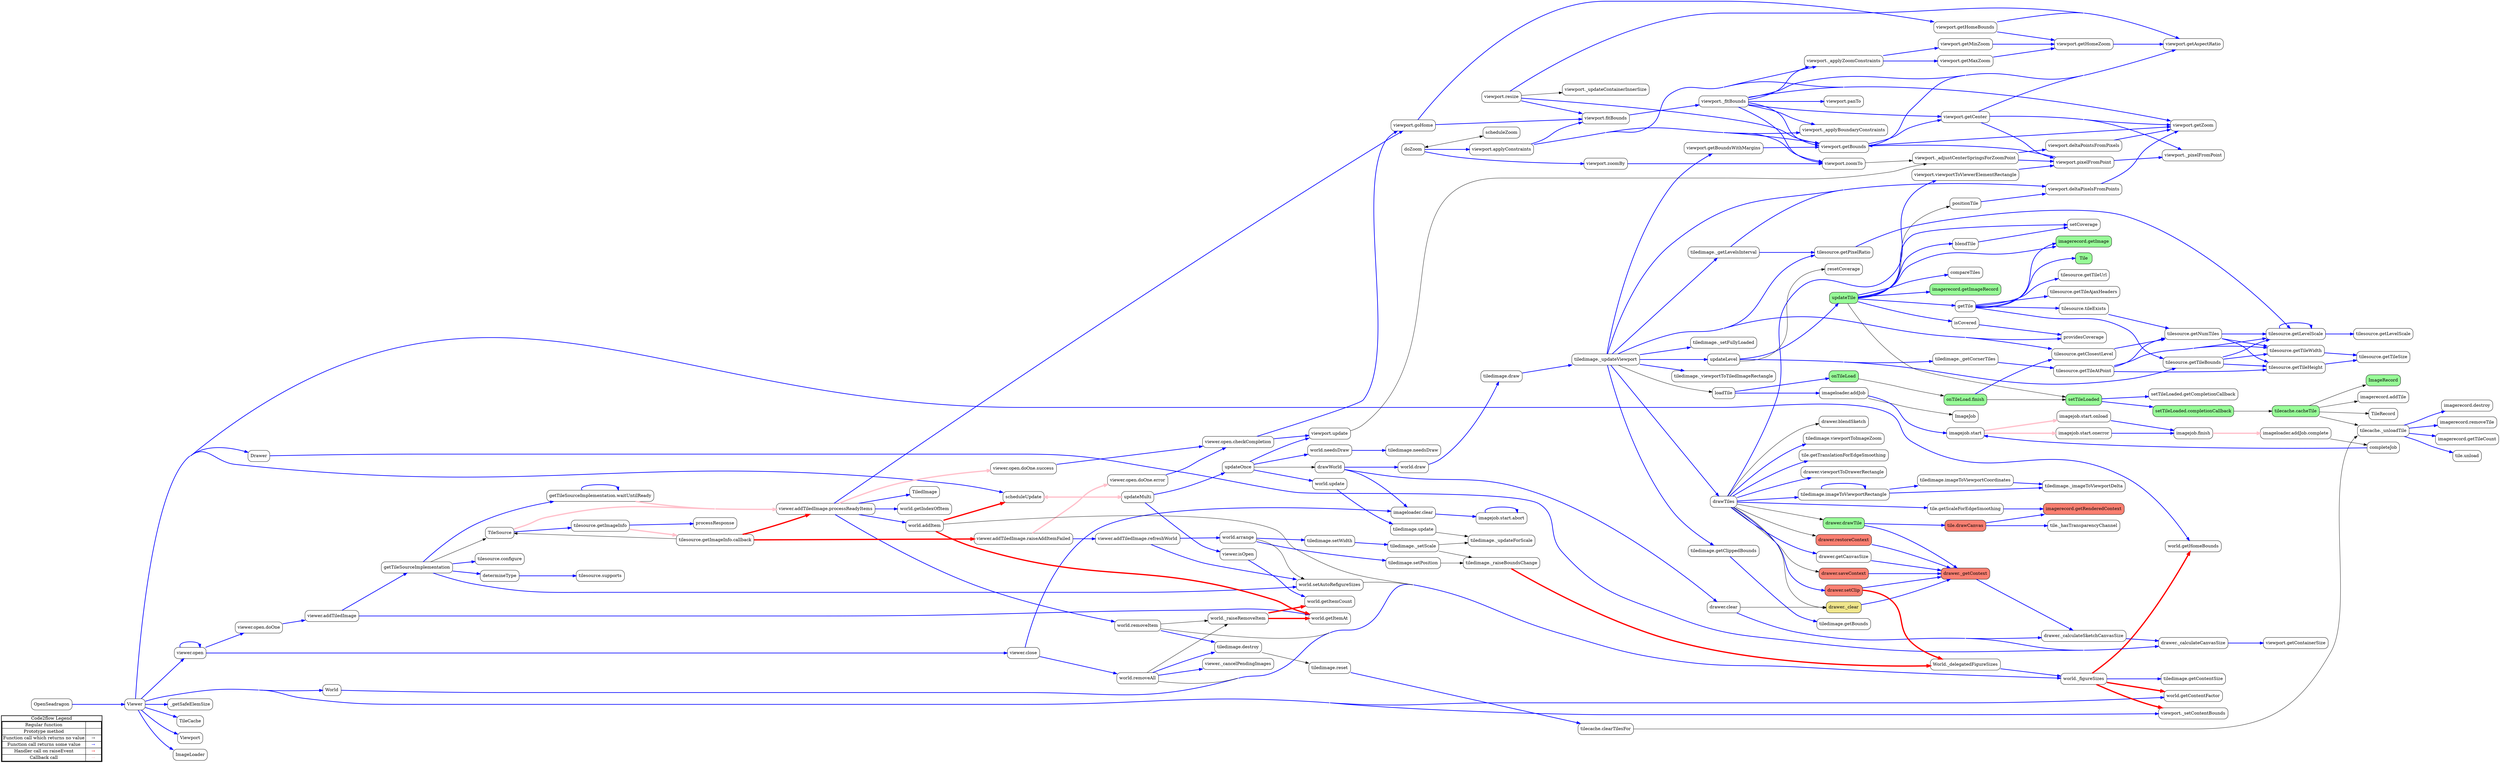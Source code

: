 digraph G {
clusterrank = "global"
ranksep = 1
mclimit = 500
spines = "curved"
rankdir = "LR"
dpi = 55;
concentrate = true;
			subgraph legend{
			rank = min;
			label = "legend";
			Legend [shape=none, margin=0, label = <
				<table cellspacing="0" cellpadding="0" border="1"><tr><td>Code2flow Legend</td></tr><tr><td>
				<table cellspacing="0">
				<tr><td>Regular function</td><td width="50px"></td></tr>
				<tr><td>Prototype method</td><td bgcolor='white'></td></tr>
				<tr><td>Function call which returns no value</td><td>&#8594;</td></tr>
				<tr><td>Function call returns some value</td><td><font color='blue'>&#8594;</font></td></tr>
				<tr><td>Handler call on raiseEvent</td><td><font color='red'>&#8594;</font></td></tr>
                <tr><td>Callback call</td><td><font color='pink'>&#8594;</font></td></tr>
				</table></td></tr></table>
				>];}

node2 [splines=ortho shape = "rect" style = "rounded" label = "OpenSeadragon" ];
















node52 [splines=ortho shape = "rect" style = "rounded" label = "TiledImage" ];
node55 [splines=ortho shape = "rect" style = "rounded,filled" fillcolor = "white" label = "tiledimage.needsDraw" ];
node57 [splines=ortho shape = "rect" style = "rounded,filled" fillcolor = "white" label = "tiledimage._setFullyLoaded" ];
node59 [splines=ortho shape = "rect" style = "rounded,filled" fillcolor = "white" label = "tiledimage.reset" ];
node61 [splines=ortho shape = "rect" style = "rounded,filled" fillcolor = "white" label = "tiledimage.update" ];
node63 [splines=ortho shape = "rect" style = "rounded,filled" fillcolor = "white" label = "tiledimage.draw" ];
node65 [splines=ortho shape = "rect" style = "rounded,filled" fillcolor = "white" label = "tiledimage.destroy" ];
node67 [splines=ortho shape = "rect" style = "rounded,filled" fillcolor = "white" label = "tiledimage.getBounds" ];
node69 [splines=ortho shape = "rect" style = "rounded,filled" fillcolor = "white" label = "tiledimage.getClippedBounds" ];
node71 [splines=ortho shape = "rect" style = "rounded,filled" fillcolor = "white" label = "tiledimage.getContentSize" ];
node73 [splines=ortho shape = "rect" style = "rounded,filled" fillcolor = "white" label = "tiledimage._imageToViewportDelta" ];
node75 [splines=ortho shape = "rect" style = "rounded,filled" fillcolor = "white" label = "tiledimage.imageToViewportCoordinates" ];
node77 [splines=ortho shape = "rect" style = "rounded,filled" fillcolor = "white" label = "tiledimage.imageToViewportRectangle" ];
node79 [splines=ortho shape = "rect" style = "rounded,filled" fillcolor = "white" label = "tiledimage._viewportToTiledImageRectangle" ];
node81 [splines=ortho shape = "rect" style = "rounded,filled" fillcolor = "white" label = "tiledimage.viewportToImageZoom" ];
node83 [splines=ortho shape = "rect" style = "rounded,filled" fillcolor = "white" label = "tiledimage.setPosition" ];
node85 [splines=ortho shape = "rect" style = "rounded,filled" fillcolor = "white" label = "tiledimage.setWidth" ];
node87 [splines=ortho shape = "rect" style = "rounded,filled" fillcolor = "white" label = "tiledimage._setScale" ];
node89 [splines=ortho shape = "rect" style = "rounded,filled" fillcolor = "white" label = "tiledimage._updateForScale" ];
node91 [splines=ortho shape = "rect" style = "rounded,filled" fillcolor = "white" label = "tiledimage._raiseBoundsChange" ];
node93 [splines=ortho shape = "rect" style = "rounded,filled" fillcolor = "white" label = "tiledimage._getLevelsInterval" ];
node96 [splines=ortho shape = "rect" style = "rounded,filled" fillcolor = "white" label = "tiledimage._updateViewport" ];
node98 [splines=ortho shape = "rect" style = "rounded,filled" fillcolor = "white" label = "tiledimage._getCornerTiles" ];
node100 [splines=ortho shape = "rect" style = "rounded" label = "updateLevel" ];
node102 [splines=ortho shape = "rect" style = "rounded,filled" fillcolor = "palegreen" label = "updateTile" ];
node104 [splines=ortho shape = "rect" style = "rounded" label = "getTile" ];
node106 [splines=ortho shape = "rect" style = "rounded" label = "loadTile" ];
node110 [splines=ortho shape = "rect" style = "rounded,filled" fillcolor = "palegreen" label = "onTileLoad" ];
node109 [splines=ortho shape = "rect" style = "rounded,filled" fillcolor = "palegreen" label = "onTileLoad.finish" ];
node116 [splines=ortho shape = "rect" style = "rounded,filled" fillcolor = "palegreen" label = "setTileLoaded" ];
node113 [splines=ortho shape = "rect" style = "rounded" label = "setTileLoaded.getCompletionCallback" ];
node115 [splines=ortho shape = "rect" style = "rounded,filled" fillcolor = "palegreen" label = "setTileLoaded.completionCallback" ];
node118 [splines=ortho shape = "rect" style = "rounded" label = "positionTile" ];
node120 [splines=ortho shape = "rect" style = "rounded" label = "blendTile" ];
node122 [splines=ortho shape = "rect" style = "rounded" label = "providesCoverage" ];
node124 [splines=ortho shape = "rect" style = "rounded" label = "isCovered" ];
node126 [splines=ortho shape = "rect" style = "rounded" label = "setCoverage" ];
node128 [splines=ortho shape = "rect" style = "rounded" label = "resetCoverage" ];
node130 [splines=ortho shape = "rect" style = "rounded" label = "compareTiles" ];
node132 [splines=ortho shape = "rect" style = "rounded" label = "drawTiles" ];

node143 [splines=ortho shape = "rect" style = "rounded" label = "Viewer" ];
node146 [splines=ortho shape = "rect" style = "rounded,filled" fillcolor = "white" label = "viewer.isOpen" ];
node156 [splines=ortho shape = "rect" style = "rounded,filled" fillcolor = "white" label = "viewer.open" ];
node149 [splines=ortho shape = "rect" style = "rounded" label = "viewer.open.checkCompletion" ];
node155 [splines=ortho shape = "rect" style = "rounded" label = "viewer.open.doOne" ];
node152 [splines=ortho shape = "rect" style = "rounded" label = "viewer.open.doOne.success" ];
node154 [splines=ortho shape = "rect" style = "rounded" label = "viewer.open.doOne.error" ];
node158 [splines=ortho shape = "rect" style = "rounded,filled" fillcolor = "white" label = "viewer.close" ];
node167 [splines=ortho shape = "rect" style = "rounded,filled" fillcolor = "white" label = "viewer.addTiledImage" ];
node162 [splines=ortho shape = "rect" style = "rounded" label = "viewer.addTiledImage.raiseAddItemFailed" ];
node164 [splines=ortho shape = "rect" style = "rounded" label = "viewer.addTiledImage.refreshWorld" ];
node166 [splines=ortho shape = "rect" style = "rounded" label = "viewer.addTiledImage.processReadyItems" ];
node169 [splines=ortho shape = "rect" style = "rounded,filled" fillcolor = "white" label = "viewer._cancelPendingImages" ];
node171 [splines=ortho shape = "rect" style = "rounded" label = "_getSafeElemSize" ];
node177 [splines=ortho shape = "rect" style = "rounded" label = "getTileSourceImplementation" ];
node174 [splines=ortho shape = "rect" style = "rounded" label = "getTileSourceImplementation.waitUntilReady" ];
node181 [splines=ortho shape = "rect" style = "rounded" label = "scheduleUpdate" ];
node183 [splines=ortho shape = "rect" style = "rounded" label = "updateMulti" ];
node185 [splines=ortho shape = "rect" style = "rounded" label = "updateOnce" ];
node187 [splines=ortho shape = "rect" style = "rounded" label = "drawWorld" ];
node189 [splines=ortho shape = "rect" style = "rounded" label = "scheduleZoom" ];
node191 [splines=ortho shape = "rect" style = "rounded" label = "doZoom" ];

node199 [splines=ortho shape = "rect" style = "rounded" label = "World" ];
node198 [splines=ortho shape = "rect" style = "rounded" label = "World._delegatedFigureSizes" ];
node202 [splines=ortho shape = "rect" style = "rounded,filled" fillcolor = "white" label = "world.addItem" ];
node204 [splines=ortho shape = "rect" style = "rounded,filled" fillcolor = "white" label = "world.getItemAt" ];
node206 [splines=ortho shape = "rect" style = "rounded,filled" fillcolor = "white" label = "world.getIndexOfItem" ];
node208 [splines=ortho shape = "rect" style = "rounded,filled" fillcolor = "white" label = "world.getItemCount" ];
node210 [splines=ortho shape = "rect" style = "rounded,filled" fillcolor = "white" label = "world.removeItem" ];
node212 [splines=ortho shape = "rect" style = "rounded,filled" fillcolor = "white" label = "world.removeAll" ];
node214 [splines=ortho shape = "rect" style = "rounded,filled" fillcolor = "white" label = "world.update" ];
node216 [splines=ortho shape = "rect" style = "rounded,filled" fillcolor = "white" label = "world.draw" ];
node218 [splines=ortho shape = "rect" style = "rounded,filled" fillcolor = "white" label = "world.needsDraw" ];
node220 [splines=ortho shape = "rect" style = "rounded,filled" fillcolor = "white" label = "world.getHomeBounds" ];
node222 [splines=ortho shape = "rect" style = "rounded,filled" fillcolor = "white" label = "world.getContentFactor" ];
node224 [splines=ortho shape = "rect" style = "rounded,filled" fillcolor = "white" label = "world.setAutoRefigureSizes" ];
node226 [splines=ortho shape = "rect" style = "rounded,filled" fillcolor = "white" label = "world.arrange" ];
node228 [splines=ortho shape = "rect" style = "rounded,filled" fillcolor = "white" label = "world._figureSizes" ];
node230 [splines=ortho shape = "rect" style = "rounded,filled" fillcolor = "white" label = "world._raiseRemoveItem" ];













node280 [splines=ortho shape = "rect" style = "rounded" label = "TileCache" ];
node263 [splines=ortho shape = "rect" style = "rounded" label = "TileRecord" ];
node265 [splines=ortho shape = "rect" style = "rounded,filled" fillcolor = "palegreen" label = "ImageRecord" ];
node268 [splines=ortho shape = "rect" style = "rounded,filled" fillcolor = "white" label = "imagerecord.destroy" ];
node270 [splines=ortho shape = "rect" style = "rounded,filled" fillcolor = "palegreen" label = "imagerecord.getImage" ];
node272 [splines=ortho shape = "rect" style = "rounded,filled" fillcolor = "salmon" label = "imagerecord.getRenderedContext" ];
node274 [splines=ortho shape = "rect" style = "rounded,filled" fillcolor = "white" label = "imagerecord.addTile" ];
node276 [splines=ortho shape = "rect" style = "rounded,filled" fillcolor = "white" label = "imagerecord.removeTile" ];
node278 [splines=ortho shape = "rect" style = "rounded,filled" fillcolor = "white" label = "imagerecord.getTileCount" ];
node283 [splines=ortho shape = "rect" style = "rounded,filled" fillcolor = "palegreen" label = "tilecache.cacheTile" ];
node285 [splines=ortho shape = "rect" style = "rounded,filled" fillcolor = "white" label = "tilecache.clearTilesFor" ];
node287 [splines=ortho shape = "rect" style = "rounded,filled" fillcolor = "palegreen" label = "imagerecord.getImageRecord" ];
node289 [splines=ortho shape = "rect" style = "rounded,filled" fillcolor = "white" label = "tilecache._unloadTile" ];

node295 [splines=ortho shape = "rect" style = "rounded" label = "TileSource" ];
node298 [splines=ortho shape = "rect" style = "rounded,filled" fillcolor = "white" label = "tilesource.getTileSize" ];
node300 [splines=ortho shape = "rect" style = "rounded,filled" fillcolor = "white" label = "tilesource.getTileWidth" ];
node302 [splines=ortho shape = "rect" style = "rounded,filled" fillcolor = "white" label = "tilesource.getTileHeight" ];
node307 [splines=ortho shape = "rect" style = "rounded,filled" fillcolor = "white" label = "tilesource.getLevelScale" ];
node306 [splines=ortho shape = "rect" style = "rounded,filled" fillcolor = "white" label = "tilesource.getLevelScale" ];
node309 [splines=ortho shape = "rect" style = "rounded,filled" fillcolor = "white" label = "tilesource.getNumTiles" ];
node311 [splines=ortho shape = "rect" style = "rounded,filled" fillcolor = "white" label = "tilesource.getPixelRatio" ];
node313 [splines=ortho shape = "rect" style = "rounded,filled" fillcolor = "white" label = "tilesource.getClosestLevel" ];
node315 [splines=ortho shape = "rect" style = "rounded,filled" fillcolor = "white" label = "tilesource.getTileAtPoint" ];
node317 [splines=ortho shape = "rect" style = "rounded,filled" fillcolor = "white" label = "tilesource.getTileBounds" ];
node321 [splines=ortho shape = "rect" style = "rounded,filled" fillcolor = "white" label = "tilesource.getImageInfo" ];
node320 [splines=ortho shape = "rect" style = "rounded" label = "tilesource.getImageInfo.callback" ];
node323 [splines=ortho shape = "rect" style = "rounded,filled" fillcolor = "white" label = "tilesource.supports" ];
node325 [splines=ortho shape = "rect" style = "rounded,filled" fillcolor = "white" label = "tilesource.configure" ];
node327 [splines=ortho shape = "rect" style = "rounded,filled" fillcolor = "white" label = "tilesource.getTileUrl" ];
node329 [splines=ortho shape = "rect" style = "rounded,filled" fillcolor = "white" label = "tilesource.getTileAjaxHeaders" ];
node331 [splines=ortho shape = "rect" style = "rounded,filled" fillcolor = "white" label = "tilesource.tileExists" ];
node333 [splines=ortho shape = "rect" style = "rounded" label = "processResponse" ];
node335 [splines=ortho shape = "rect" style = "rounded" label = "determineType" ];









node363 [splines=ortho shape = "rect" style = "rounded" label = "Viewport" ];
node366 [splines=ortho shape = "rect" style = "rounded,filled" fillcolor = "white" label = "viewport._setContentBounds" ];
node368 [splines=ortho shape = "rect" style = "rounded,filled" fillcolor = "white" label = "viewport.getHomeZoom" ];
node370 [splines=ortho shape = "rect" style = "rounded,filled" fillcolor = "white" label = "viewport.getHomeBounds" ];
node372 [splines=ortho shape = "rect" style = "rounded,filled" fillcolor = "white" label = "viewport.goHome" ];
node374 [splines=ortho shape = "rect" style = "rounded,filled" fillcolor = "white" label = "viewport.getMinZoom" ];
node376 [splines=ortho shape = "rect" style = "rounded,filled" fillcolor = "white" label = "viewport.getMaxZoom" ];
node378 [splines=ortho shape = "rect" style = "rounded,filled" fillcolor = "white" label = "viewport.getAspectRatio" ];
node380 [splines=ortho shape = "rect" style = "rounded,filled" fillcolor = "white" label = "viewport.getContainerSize" ];
node382 [splines=ortho shape = "rect" style = "rounded,filled" fillcolor = "white" label = "viewport.getBounds" ];
node384 [splines=ortho shape = "rect" style = "rounded,filled" fillcolor = "white" label = "viewport.getBoundsWithMargins" ];
node386 [splines=ortho shape = "rect" style = "rounded,filled" fillcolor = "white" label = "viewport.getCenter" ];
node388 [splines=ortho shape = "rect" style = "rounded,filled" fillcolor = "white" label = "viewport.getZoom" ];
node390 [splines=ortho shape = "rect" style = "rounded,filled" fillcolor = "white" label = "viewport._applyZoomConstraints" ];
node392 [splines=ortho shape = "rect" style = "rounded,filled" fillcolor = "white" label = "viewport._applyBoundaryConstraints" ];
node394 [splines=ortho shape = "rect" style = "rounded,filled" fillcolor = "white" label = "viewport.applyConstraints" ];
node396 [splines=ortho shape = "rect" style = "rounded,filled" fillcolor = "white" label = "viewport._fitBounds" ];
node398 [splines=ortho shape = "rect" style = "rounded,filled" fillcolor = "white" label = "viewport.fitBounds" ];
node400 [splines=ortho shape = "rect" style = "rounded,filled" fillcolor = "white" label = "viewport.panTo" ];
node402 [splines=ortho shape = "rect" style = "rounded,filled" fillcolor = "white" label = "viewport.zoomBy" ];
node404 [splines=ortho shape = "rect" style = "rounded,filled" fillcolor = "white" label = "viewport.zoomTo" ];
node406 [splines=ortho shape = "rect" style = "rounded,filled" fillcolor = "white" label = "viewport.resize" ];
node408 [splines=ortho shape = "rect" style = "rounded,filled" fillcolor = "white" label = "viewport._updateContainerInnerSize" ];
node412 [splines=ortho shape = "rect" style = "rounded,filled" fillcolor = "white" label = "viewport.update" ];
node414 [splines=ortho shape = "rect" style = "rounded,filled" fillcolor = "white" label = "viewport._adjustCenterSpringsForZoomPoint" ];
node416 [splines=ortho shape = "rect" style = "rounded,filled" fillcolor = "white" label = "viewport.deltaPixelsFromPoints" ];
node418 [splines=ortho shape = "rect" style = "rounded,filled" fillcolor = "white" label = "viewport.deltaPointsFromPixels" ];
node420 [splines=ortho shape = "rect" style = "rounded,filled" fillcolor = "white" label = "viewport.pixelFromPoint" ];
node422 [splines=ortho shape = "rect" style = "rounded,filled" fillcolor = "white" label = "viewport._pixelFromPoint" ];
node424 [splines=ortho shape = "rect" style = "rounded,filled" fillcolor = "white" label = "viewport.viewportToViewerElementRectangle" ];

node430 [splines=ortho shape = "rect" style = "rounded,filled" fillcolor = "palegreen" label = "Tile" ];
node433 [splines=ortho shape = "rect" style = "rounded,filled" fillcolor = "white" label = "tile._hasTransparencyChannel" ];
node435 [splines=ortho shape = "rect" style = "rounded,filled" fillcolor = "salmon" label = "tile.drawCanvas" ];
node437 [splines=ortho shape = "rect" style = "rounded,filled" fillcolor = "white" label = "tile.getScaleForEdgeSmoothing" ];
node441 [splines=ortho shape = "rect" style = "rounded,filled" fillcolor = "white" label = "tile.getTranslationForEdgeSmoothing" ];
node443 [splines=ortho shape = "rect" style = "rounded,filled" fillcolor = "white" label = "tile.unload" ];

node449 [splines=ortho shape = "rect" style = "rounded" label = "Drawer" ];
node452 [splines=ortho shape = "rect" style = "rounded,filled" fillcolor = "white" label = "drawer.clear" ];
node454 [splines=ortho shape = "rect" style = "rounded,filled" fillcolor = "khaki" label = "drawer._clear" ];
node456 [splines=ortho shape = "rect" style = "rounded,filled" fillcolor = "white" label = "drawer.viewportToDrawerRectangle" ];
node458 [splines=ortho shape = "rect" style = "rounded,filled" fillcolor = "palegreen" label = "drawer.drawTile" ];
node460 [splines=ortho shape = "rect" style = "rounded,filled" fillcolor = "salmon" label = "drawer._getContext" ];
node462 [splines=ortho shape = "rect" style = "rounded,filled" fillcolor = "salmon" label = "drawer.saveContext" ];
node464 [splines=ortho shape = "rect" style = "rounded,filled" fillcolor = "salmon" label = "drawer.restoreContext" ];
node466 [splines=ortho shape = "rect" style = "rounded,filled" fillcolor = "salmon" label = "drawer.setClip" ];
node468 [splines=ortho shape = "rect" style = "rounded,filled" fillcolor = "white" label = "drawer.blendSketch" ];
node470 [splines=ortho shape = "rect" style = "rounded,filled" fillcolor = "white" label = "drawer.getCanvasSize" ];
node472 [splines=ortho shape = "rect" style = "rounded,filled" fillcolor = "white" label = "drawer._calculateCanvasSize" ];
node474 [splines=ortho shape = "rect" style = "rounded,filled" fillcolor = "white" label = "drawer._calculateSketchCanvasSize" ];






















node540 [splines=ortho shape = "rect" style = "rounded" label = "ImageLoader" ];
node525 [splines=ortho shape = "rect" style = "rounded" label = "ImageJob" ];
node536 [splines=ortho shape = "rect" style = "rounded,filled" fillcolor = "white" label = "imagejob.start" ];
node529 [splines=ortho shape = "rect" style = "rounded" label = "imagejob.start.onload" ];
node531 [splines=ortho shape = "rect" style = "rounded" label = "imagejob.start.onerror" ];
node535 [splines=ortho shape = "rect" style = "rounded" label = "imagejob.start.abort" ];
node538 [splines=ortho shape = "rect" style = "rounded,filled" fillcolor = "white" label = "imagejob.finish" ];
node546 [splines=ortho shape = "rect" style = "rounded,filled" fillcolor = "white" label = "imageloader.addJob" ];
node544 [splines=ortho shape = "rect" style = "rounded" label = "imageloader.addJob.complete" ];
node548 [splines=ortho shape = "rect" style = "rounded,filled" fillcolor = "white" label = "imageloader.clear" ];
node550 [splines=ortho shape = "rect" style = "rounded" label = "completeJob" ];

node61 -> node89;
node63 -> node96 [color="blue" penwidth="2"];
node65 -> node59;
node69 -> node67 [color="blue" penwidth="2"];
node75 -> node73 [color="blue" penwidth="2"];
node77 -> node73 [color="blue" penwidth="2"];
node77 -> node75 [color="blue" penwidth="2"];
node83 -> node91;
node85 -> node87 [color="blue" penwidth="2"];
node87 -> node89;
node87 -> node91;
node96 -> node57 [color="blue" penwidth="2"];
node96 -> node69 [color="blue" penwidth="2"];
node96 -> node79 [color="blue" penwidth="2"];
node96 -> node93 [color="blue" penwidth="2"];
node96 -> node100 [color="blue" penwidth="2"];
node96 -> node106;
node96 -> node122 [color="blue" penwidth="2"];
node96 -> node132 [color="blue" penwidth="2"];
node100 -> node102 [color="blue" penwidth="2"];
node100 -> node128;
node102 -> node104 [color="blue" penwidth="2"];
node102 -> node116;
node102 -> node118;
node102 -> node120 [color="blue" penwidth="2"];
node102 -> node124 [color="blue" penwidth="2"];
node102 -> node126 [color="blue" penwidth="2"];
node102 -> node130 [color="blue" penwidth="2"];
node106 -> node110 [color="blue" penwidth="2"];
node109 -> node116;
node120 -> node126 [color="blue" penwidth="2"];
node124 -> node122 [color="blue" penwidth="2"];
node143 -> node171 [color="blue" penwidth="2"];
node143 -> node181 [color="blue" penwidth="2"];
node156 -> node156 [color="blue" penwidth="2"];
node167 -> node177 [color="blue" penwidth="2"];
node177 -> node295;
node183 -> node181 [color="blue" penwidth="2"];
node183 -> node185 [color="blue" penwidth="2"];
node185 -> node187;
node191 -> node189;
node202 -> node228;
node210 -> node228;
node210 -> node230;
node212 -> node228;
node212 -> node230;
node224 -> node228;
node226 -> node224;
node283 -> node263;
node283 -> node265;
node283 -> node289;
node285 -> node289;
node300 -> node298 [color="blue" penwidth="2"];
node302 -> node298 [color="blue" penwidth="2"];
node307 -> node307 [color="blue" penwidth="2"];
node307 -> node306 [color="blue" penwidth="2"];
node309 -> node300 [color="blue" penwidth="2"];
node309 -> node302 [color="blue" penwidth="2"];
node313 -> node309 [color="blue" penwidth="2"];
node315 -> node300 [color="blue" penwidth="2"];
node315 -> node302 [color="blue" penwidth="2"];
node315 -> node309 [color="blue" penwidth="2"];
node317 -> node300 [color="blue" penwidth="2"];
node317 -> node302 [color="blue" penwidth="2"];
node321 -> node333 [color="blue" penwidth="2"];
node320 -> node295;
node331 -> node309 [color="blue" penwidth="2"];

node368 -> node378 [color="blue" penwidth="2"];
node370 -> node368 [color="blue" penwidth="2"];
node370 -> node378 [color="blue" penwidth="2"];
node372 -> node370 [color="blue" penwidth="2"];
node372 -> node398 [color="blue" penwidth="2"];
node374 -> node368 [color="blue" penwidth="2"];
node376 -> node368 [color="blue" penwidth="2"];
node382 -> node378 [color="blue" penwidth="2"];
node382 -> node386 [color="blue" penwidth="2"];
node382 -> node388 [color="blue" penwidth="2"];
node384 -> node382 [color="blue" penwidth="2"];
node386 -> node378 [color="blue" penwidth="2"];
node386 -> node388 [color="blue" penwidth="2"];
node386 -> node420 [color="blue" penwidth="2"];
node386 -> node422 [color="blue" penwidth="2"];
node390 -> node374 [color="blue" penwidth="2"];
node390 -> node376 [color="blue" penwidth="2"];
node394 -> node382 [color="blue" penwidth="2"];
node394 -> node388 [color="blue" penwidth="2"];
node394 -> node390 [color="blue" penwidth="2"];
node394 -> node392 [color="blue" penwidth="2"];
node394 -> node398 [color="blue" penwidth="2"];
node394 -> node404 [color="blue" penwidth="2"];
node396 -> node378 [color="blue" penwidth="2"];
node396 -> node382 [color="blue" penwidth="2"];
node396 -> node386 [color="blue" penwidth="2"];
node396 -> node388 [color="blue" penwidth="2"];
node396 -> node390 [color="blue" penwidth="2"];
node396 -> node392 [color="blue" penwidth="2"];
node396 -> node400 [color="blue" penwidth="2"];
node396 -> node404 [color="blue" penwidth="2"];
node398 -> node396 [color="blue" penwidth="2"];
node402 -> node404 [color="blue" penwidth="2"];
node404 -> node414;
node406 -> node378 [color="blue" penwidth="2"];
node406 -> node382 [color="blue" penwidth="2"];
node406 -> node398 [color="blue" penwidth="2"];
node406 -> node408;
node412 -> node414;
node414 -> node418 [color="blue" penwidth="2"];
node414 -> node420 [color="blue" penwidth="2"];
node416 -> node388 [color="blue" penwidth="2"];
node418 -> node388 [color="blue" penwidth="2"];
node420 -> node382 [color="blue" penwidth="2"];
node420 -> node422 [color="blue" penwidth="2"];
node424 -> node420 [color="blue" penwidth="2"];
node435 -> node433 [color="blue" penwidth="2"];
node452 -> node454;
node452 -> node472 [color="blue" penwidth="2"];
node452 -> node474 [color="blue" penwidth="2"];
node454 -> node460 [color="blue" penwidth="2"];
node458 -> node460 [color="blue" penwidth="2"];
node460 -> node474 [color="blue" penwidth="2"];
node462 -> node460 [color="blue" penwidth="2"];
node464 -> node460 [color="blue" penwidth="2"];
node466 -> node460 [color="blue" penwidth="2"];
node470 -> node460 [color="blue" penwidth="2"];
node474 -> node472 [color="blue" penwidth="2"];









node546 -> node525;
node544 -> node550;
node2 -> node143 [color="blue" penwidth="2"];
node143 -> node540 [color="blue" penwidth="2"];
node143 -> node280 [color="blue" penwidth="2"];
node143 -> node363 [color="blue" penwidth="2"];
node143 -> node449 [color="blue" penwidth="2"];
node143 -> node199 [color="blue" penwidth="2"];
node295 -> node321 [color="blue" penwidth="2"];
node449 -> node472 [color="blue" penwidth="2"];
node143 -> node156 [color="blue" penwidth="2"];
node295 -> node166 [color="pink" penwidth="4"];
node143 -> node366 [color="blue" penwidth="2"];
node143 -> node220 [color="blue" penwidth="2"];
node143 -> node222 [color="blue" penwidth="2"];
node199 -> node228 [color="blue" penwidth="2"];
node458 -> node435 [color="blue" penwidth="2"];
node472 -> node380 [color="blue" penwidth="2"];
node435 -> node272 [color="blue" penwidth="2"];
node437 -> node272 [color="blue" penwidth="2"];
node536 -> node531 [color="pink" penwidth="4"];
node536 -> node529 [color="pink" penwidth="4"];
node531 -> node538 [color="blue" penwidth="2"];
node529 -> node538 [color="blue" penwidth="2"];
node535 -> node535 [color="blue" penwidth="2"];
node538 -> node544 [color="pink" penwidth="4"];
node550 -> node536 [color="blue" penwidth="2"];
node546 -> node536 [color="blue" penwidth="2"];
node548 -> node535 [color="blue" penwidth="2"];
node283 -> node274;
node289 -> node268 [color="blue" penwidth="2"];
node289 -> node276 [color="blue" penwidth="2"];
node289 -> node278 [color="blue" penwidth="2"];
node289 -> node443 [color="blue" penwidth="2"];
node104 -> node430 [color="blue" penwidth="2"];
node132 -> node456 [color="blue" penwidth="2"];
node132 -> node464;
node132 -> node462;
node132 -> node470 [color="blue" penwidth="2"];
node132 -> node468;
node132 -> node458;
node132 -> node466 [color="blue" penwidth="2"];
node132 -> node454;
node106 -> node546 [color="blue" penwidth="2"];
node102 -> node270 [color="blue" penwidth="2"];
node104 -> node270 [color="blue" penwidth="2"];
node132 -> node441 [color="blue" penwidth="2"];
node132 -> node437 [color="blue" penwidth="2"];
node102 -> node287 [color="blue" penwidth="2"];
node59 -> node285 [color="blue" penwidth="2"];
node115 -> node283;
node110 -> node109;
node100 -> node98 [color="blue" penwidth="2"];
node96 -> node132 [color="blue" penwidth="2"];
node132 -> node81 [color="blue" penwidth="2"];
node132 -> node77 [color="blue" penwidth="2"];
node116 -> node113 [color="blue" penwidth="2"];
node116 -> node115 [color="blue" penwidth="2"];
node110 -> node109 [color="pink" penwidth="4"];
node104 -> node331 [color="blue" penwidth="2"];
node104 -> node327 [color="blue" penwidth="2"];
node104 -> node317 [color="blue" penwidth="2"];
node100 -> node317 [color="blue" penwidth="2"];
node104 -> node329 [color="blue" penwidth="2"];
node98 -> node315 [color="blue" penwidth="2"];
node109 -> node313 [color="blue" penwidth="2"];
node93 -> node311 [color="blue" penwidth="2"];
node96 -> node313 [color="blue" penwidth="2"];
node96 -> node311 [color="blue" penwidth="2"];
node132 -> node424 [color="blue" penwidth="2"];
node118 -> node416 [color="blue" penwidth="2"];
node93 -> node416 [color="blue" penwidth="2"];
node96 -> node416 [color="blue" penwidth="2"];
node96 -> node384 [color="blue" penwidth="2"];
node466 -> node198 [color="red" penwidth="4"];
node91 -> node198 [color="red" penwidth="4"];
node309 -> node307 [color="blue" penwidth="2"];
node311 -> node307 [color="blue" penwidth="2"];
node315 -> node307 [color="blue" penwidth="2"];
node317 -> node307 [color="blue" penwidth="2"];
node335 -> node323 [color="blue" penwidth="2"];
node321 -> node320 [color="pink" penwidth="4"];
node320 -> node166 [color="red" penwidth="4"];
node320 -> node162 [color="red" penwidth="4"];
node166 -> node52 [color="blue" penwidth="2"];
node177 -> node295 [color="blue" penwidth="2"];
node187 -> node452 [color="blue" penwidth="2"];
node187 -> node548 [color="blue" penwidth="2"];
node158 -> node548 [color="blue" penwidth="2"];
node177 -> node325 [color="blue" penwidth="2"];
node177 -> node335 [color="blue" penwidth="2"];
node156 -> node158 [color="blue" penwidth="2"];
node183 -> node146 [color="blue" penwidth="2"];
node156 -> node155 [color="blue" penwidth="2"];
node155 -> node167 [color="blue" penwidth="2"];
node174 -> node174 [color="blue" penwidth="2"];
node177 -> node174 [color="blue" penwidth="2"];
node152 -> node149 [color="blue" penwidth="2"];
node154 -> node149 [color="blue" penwidth="2"];
node162 -> node164 [color="blue" penwidth="2"];
node189 -> node191 [color="pink" penwidth="4"];
node181 -> node183 [color="pink" penwidth="4"];
node174 -> node166 [color="pink" penwidth="4"];
node166 -> node152 [color="pink" penwidth="4"];
node162 -> node154 [color="pink" penwidth="4"];
node166 -> node372 [color="blue" penwidth="2"];
node149 -> node372 [color="blue" penwidth="2"];
node149 -> node412 [color="blue" penwidth="2"];
node185 -> node412 [color="blue" penwidth="2"];
node191 -> node394 [color="blue" penwidth="2"];
node191 -> node402 [color="blue" penwidth="2"];
node187 -> node216 [color="blue" penwidth="2"];
node185 -> node214 [color="blue" penwidth="2"];
node185 -> node218 [color="blue" penwidth="2"];
node158 -> node212 [color="blue" penwidth="2"];
node146 -> node208 [color="blue" penwidth="2"];
node167 -> node204 [color="blue" penwidth="2"];
node164 -> node226 [color="blue" penwidth="2"];
node164 -> node224 [color="blue" penwidth="2"];
node166 -> node202 [color="blue" penwidth="2"];
node166 -> node210 [color="blue" penwidth="2"];
node166 -> node206 [color="blue" penwidth="2"];
node177 -> node224 [color="blue" penwidth="2"];
node77 -> node77 [color="blue" penwidth="2"];
node216 -> node63 [color="blue" penwidth="2"];
node214 -> node61 [color="blue" penwidth="2"];
node226 -> node85 [color="blue" penwidth="2"];
node226 -> node83 [color="blue" penwidth="2"];
node212 -> node65 [color="blue" penwidth="2"];
node210 -> node65 [color="blue" penwidth="2"];
node218 -> node55 [color="blue" penwidth="2"];
node228 -> node71 [color="blue" penwidth="2"];
node212 -> node169 [color="blue" penwidth="2"];
node202 -> node181 [color="red" penwidth="4"];
node228 -> node366 [color="red" penwidth="4"];
node198 -> node228 [color="blue" penwidth="2"];
node228 -> node220 [color="red" penwidth="4"];
node228 -> node222 [color="red" penwidth="4"];
node230 -> node208 [color="red" penwidth="4"];
node230 -> node204 [color="red" penwidth="4"];
node202 -> node204 [color="red" penwidth="4"];
subgraph clusteropenseadragon0{

label="openseadragon";
style=filled;
color=black;
graph[style=dotted];
};
subgraph clustereventsource31{

label="eventsource";
style=filled;
color=black;
graph[style=dotted];
subgraph clusterprototype36{

label="prototype";
style=filled;
color=black;
graph[style=dotted];
}};
subgraph clustertiledimage49{

label="tiledimage";
style=filled;
color=black;
graph[style=dotted];
subgraph clusterprototype53{
node55 node57 node59 node61 node63 node65 node67 node69 node71 node73 node75 node77 node79 node81 node83 node85 node87 node89 node91 node93 node96 node98 node55 node57 node59 node61 node63 node65 node67 node69 node71 node73 node75 node77 node79 node81 node83 node85 node87 node89 node91 node93 node96 node98 ;
label="prototype";
style=filled;
color=black;
graph[style=dotted];
}subgraph clusteronTileLoad107{
node110 node109 node109 ;
label="onTileLoad";
style=filled;
color=black;
graph[style=dotted];
}subgraph clustersetTileLoaded111{
node116 node113 node115 node113 node115 ;
label="setTileLoaded";
style=filled;
color=black;
graph[style=dotted];
}};
subgraph clusterviewer135{

label="viewer";
style=filled;
color=black;
graph[style=dotted];
subgraph clusterprototype144{
node146 node156 node149 node155 node152 node154 node158 node167 node162 node164 node166 node169 node146 node158 node169 ;
label="prototype";
style=filled;
color=black;
graph[style=dotted];
subgraph clusteropen147{
node156 node149 node155 node152 node154 node149 ;
label="open";
style=filled;
color=black;
graph[style=dotted];
subgraph clusterdoOne150{
node155 node152 node154 node152 node154 ;
label="doOne";
style=filled;
color=black;
graph[style=dotted];
}}subgraph clusteraddTiledImage159{
node167 node162 node164 node166 node162 node164 node166 ;
label="addTiledImage";
style=filled;
color=black;
graph[style=dotted];
}}subgraph clustergetTileSourceImplementation172{
node177 node174 node174 ;
label="getTileSourceImplementation";
style=filled;
color=black;
graph[style=dotted];
}};
subgraph clusterworld194{

label="world";
style=filled;
color=black;
graph[style=dotted];
subgraph clusterWorld196{
node199 node198 node198 ;
label="World";
style=filled;
color=black;
graph[style=dotted];
}subgraph clusterprototype200{
node202 node204 node206 node208 node210 node212 node214 node216 node218 node220 node222 node224 node226 node228 node230 node202 node204 node206 node208 node210 node212 node214 node216 node218 node220 node222 node224 node226 node228 node230 ;
label="prototype";
style=filled;
color=black;
graph[style=dotted];
}};

subgraph clustertilecache260{

label="tilecache";
style=filled;
color=black;
graph[style=dotted];
subgraph clusterprototype266{
node268 node270 node272 node274 node276 node278 node268 node270 node272 node274 node276 node278 ;
label="prototype";
style=filled;
color=black;
graph[style=dotted];
}subgraph clusterprototype281{
node283 node285 node287 node289 node283 node285 node287 node289 ;
label="prototype";
style=filled;
color=black;
graph[style=dotted];
}};
subgraph clustertilesource292{

label="tilesource";
style=filled;
color=black;
graph[style=dotted];
subgraph clusterprototype296{
node298 node300 node302 node307 node306 node309 node311 node313 node315 node317 node321 node320 node323 node325 node327 node329 node331 node298 node300 node302 node309 node311 node313 node315 node317 node323 node325 node327 node329 node331 ;
label="prototype";
style=filled;
color=black;
graph[style=dotted];
subgraph clustergetLevelScale303{
node307 node306 node306 ;
label="getLevelScale";
style=filled;
color=black;
graph[style=dotted];
}subgraph clustergetImageInfo318{
node321 node320 node320 ;
label="getImageInfo";
style=filled;
color=black;
graph[style=dotted];
}}};

subgraph clusterviewport360{

label="viewport";
style=filled;
color=black;
graph[style=dotted];
subgraph clusterprototype364{
node366 node368 node370 node372 node374 node376 node378 node380 node382 node384 node386 node388 node390 node392 node394 node396 node398 node400 node402 node404 node406 node408 node412 node414 node416 node418 node420 node422 node424 node366 node368 node370 node372 node374 node376 node378 node380 node382 node384 node386 node388 node390 node392 node394 node396 node398 node400 node402 node404 node406 node408 node412 node414 node416 node418 node420 node422 node424 ;
label="prototype";
style=filled;
color=black;
graph[style=dotted];
}};
subgraph clustertile427{

label="tile";
style=filled;
color=black;
graph[style=dotted];
subgraph clusterprototype431{
node433 node435 node437 node441 node443 node433 node435 node437 node441 node443 ;
label="prototype";
style=filled;
color=black;
graph[style=dotted];
}};
subgraph clusterdrawer446{

label="drawer";
style=filled;
color=black;
graph[style=dotted];
subgraph clusterprototype450{
node452 node454 node456 node458 node460 node462 node464 node466 node468 node470 node472 node474 node452 node454 node456 node458 node460 node462 node464 node466 node468 node470 node472 node474 ;
label="prototype";
style=filled;
color=black;
graph[style=dotted];
}};

subgraph clusterimageloader522{

label="imageloader";
style=filled;
color=black;
graph[style=dotted];
subgraph clusterprototype526{
node536 node529 node531 node535 node538 node538 ;
label="prototype";
style=filled;
color=black;
graph[style=dotted];
subgraph clusterstart527{
node536 node529 node531 node535 node529 node531 node535 ;
label="start";
style=filled;
color=black;
graph[style=dotted];
}}subgraph clusterprototype541{
node546 node544 node548 node548 ;
label="prototype";
style=filled;
color=black;
graph[style=dotted];
subgraph clusteraddJob542{
node546 node544 node544 ;
label="addJob";
style=filled;
color=black;
graph[style=dotted];
}}};
}
